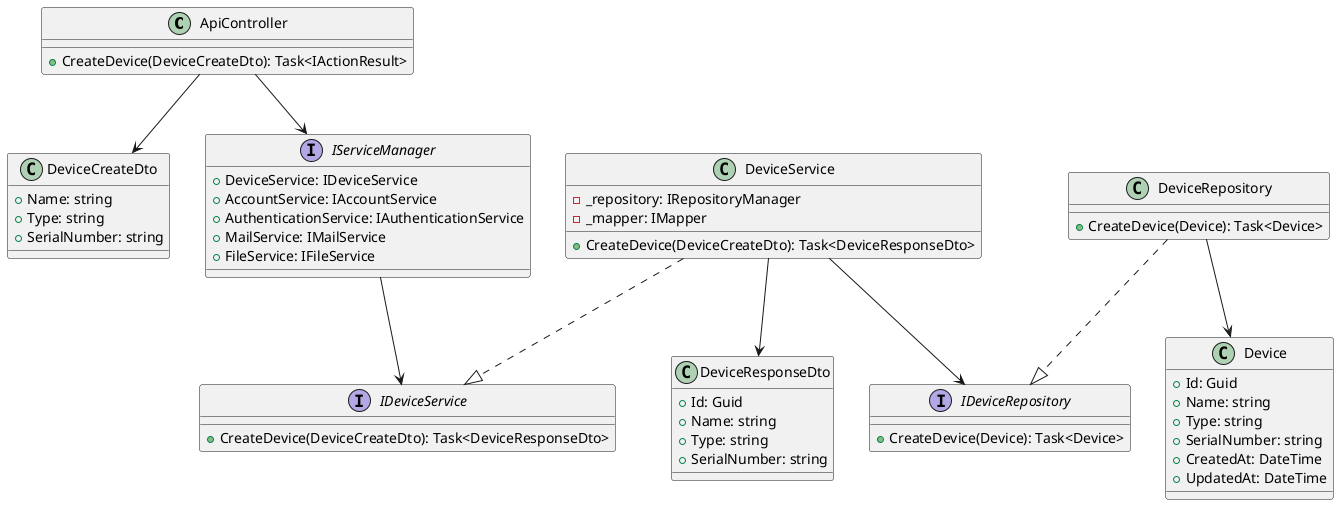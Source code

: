 @startuml
class ApiController {
  +CreateDevice(DeviceCreateDto): Task<IActionResult>
}

class DeviceCreateDto {
  +Name: string
  +Type: string
  +SerialNumber: string
}

interface IServiceManager {
  +DeviceService: IDeviceService
  +AccountService: IAccountService
  +AuthenticationService: IAuthenticationService
  +MailService: IMailService
  +FileService: IFileService
}

interface IDeviceService {
  +CreateDevice(DeviceCreateDto): Task<DeviceResponseDto>
}

class DeviceService {
  -_repository: IRepositoryManager
  -_mapper: IMapper
  +CreateDevice(DeviceCreateDto): Task<DeviceResponseDto>
}

interface IDeviceRepository {
  +CreateDevice(Device): Task<Device>
}

class DeviceRepository {
  +CreateDevice(Device): Task<Device>
}

class Device {
  +Id: Guid
  +Name: string
  +Type: string
  +SerialNumber: string
  +CreatedAt: DateTime
  +UpdatedAt: DateTime
}

class DeviceResponseDto {
  +Id: Guid
  +Name: string
  +Type: string
  +SerialNumber: string
}

ApiController --> IServiceManager
IServiceManager --> IDeviceService
DeviceService ..|> IDeviceService
DeviceService --> IDeviceRepository
DeviceRepository ..|> IDeviceRepository
DeviceRepository --> Device
DeviceService --> DeviceResponseDto
ApiController --> DeviceCreateDto
@enduml
